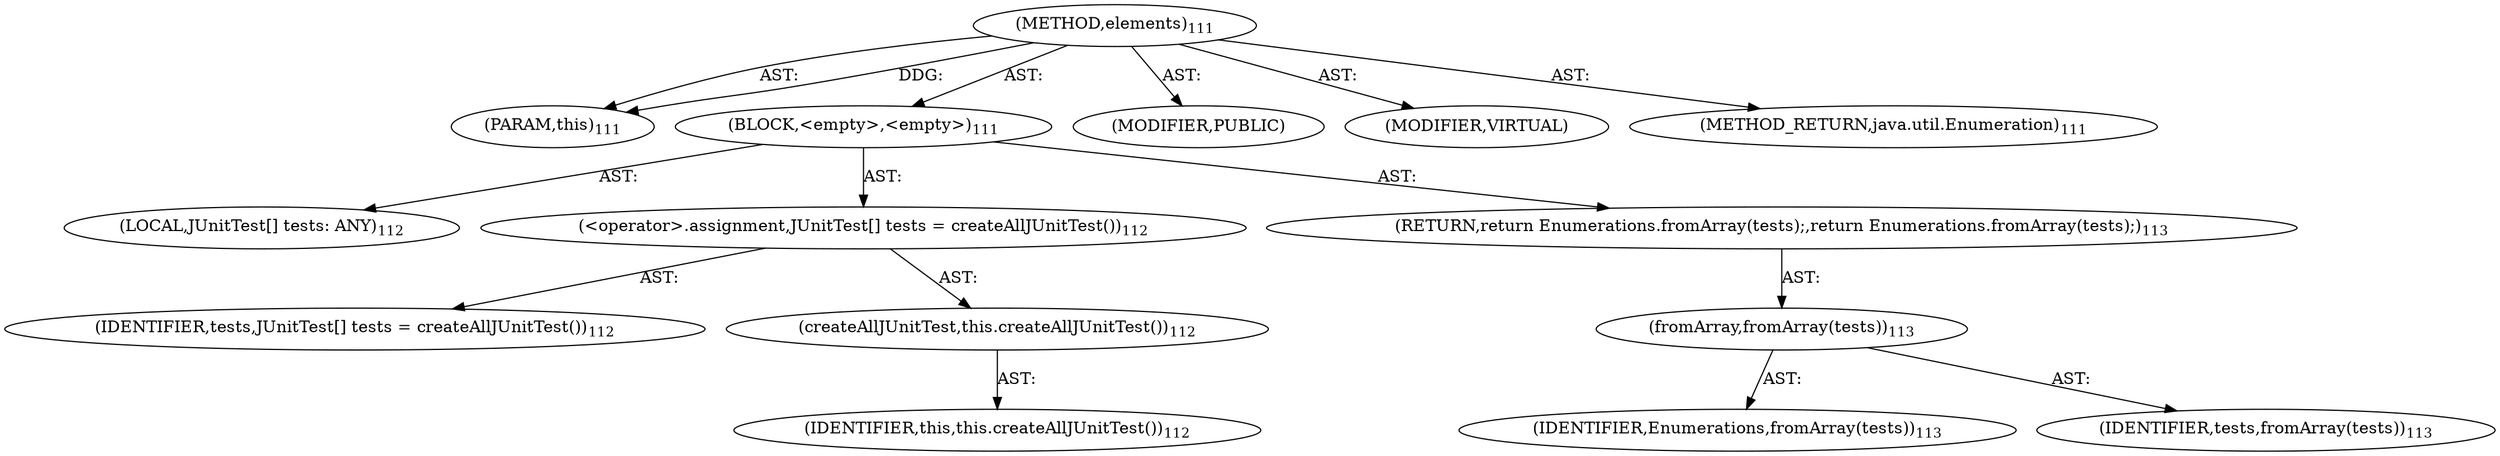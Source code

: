 digraph "elements" {  
"111669149698" [label = <(METHOD,elements)<SUB>111</SUB>> ]
"115964116992" [label = <(PARAM,this)<SUB>111</SUB>> ]
"25769803778" [label = <(BLOCK,&lt;empty&gt;,&lt;empty&gt;)<SUB>111</SUB>> ]
"94489280512" [label = <(LOCAL,JUnitTest[] tests: ANY)<SUB>112</SUB>> ]
"30064771081" [label = <(&lt;operator&gt;.assignment,JUnitTest[] tests = createAllJUnitTest())<SUB>112</SUB>> ]
"68719476755" [label = <(IDENTIFIER,tests,JUnitTest[] tests = createAllJUnitTest())<SUB>112</SUB>> ]
"30064771082" [label = <(createAllJUnitTest,this.createAllJUnitTest())<SUB>112</SUB>> ]
"68719476736" [label = <(IDENTIFIER,this,this.createAllJUnitTest())<SUB>112</SUB>> ]
"146028888064" [label = <(RETURN,return Enumerations.fromArray(tests);,return Enumerations.fromArray(tests);)<SUB>113</SUB>> ]
"30064771083" [label = <(fromArray,fromArray(tests))<SUB>113</SUB>> ]
"68719476756" [label = <(IDENTIFIER,Enumerations,fromArray(tests))<SUB>113</SUB>> ]
"68719476757" [label = <(IDENTIFIER,tests,fromArray(tests))<SUB>113</SUB>> ]
"133143986182" [label = <(MODIFIER,PUBLIC)> ]
"133143986183" [label = <(MODIFIER,VIRTUAL)> ]
"128849018882" [label = <(METHOD_RETURN,java.util.Enumeration)<SUB>111</SUB>> ]
  "111669149698" -> "115964116992"  [ label = "AST: "] 
  "111669149698" -> "25769803778"  [ label = "AST: "] 
  "111669149698" -> "133143986182"  [ label = "AST: "] 
  "111669149698" -> "133143986183"  [ label = "AST: "] 
  "111669149698" -> "128849018882"  [ label = "AST: "] 
  "25769803778" -> "94489280512"  [ label = "AST: "] 
  "25769803778" -> "30064771081"  [ label = "AST: "] 
  "25769803778" -> "146028888064"  [ label = "AST: "] 
  "30064771081" -> "68719476755"  [ label = "AST: "] 
  "30064771081" -> "30064771082"  [ label = "AST: "] 
  "30064771082" -> "68719476736"  [ label = "AST: "] 
  "146028888064" -> "30064771083"  [ label = "AST: "] 
  "30064771083" -> "68719476756"  [ label = "AST: "] 
  "30064771083" -> "68719476757"  [ label = "AST: "] 
  "111669149698" -> "115964116992"  [ label = "DDG: "] 
}

